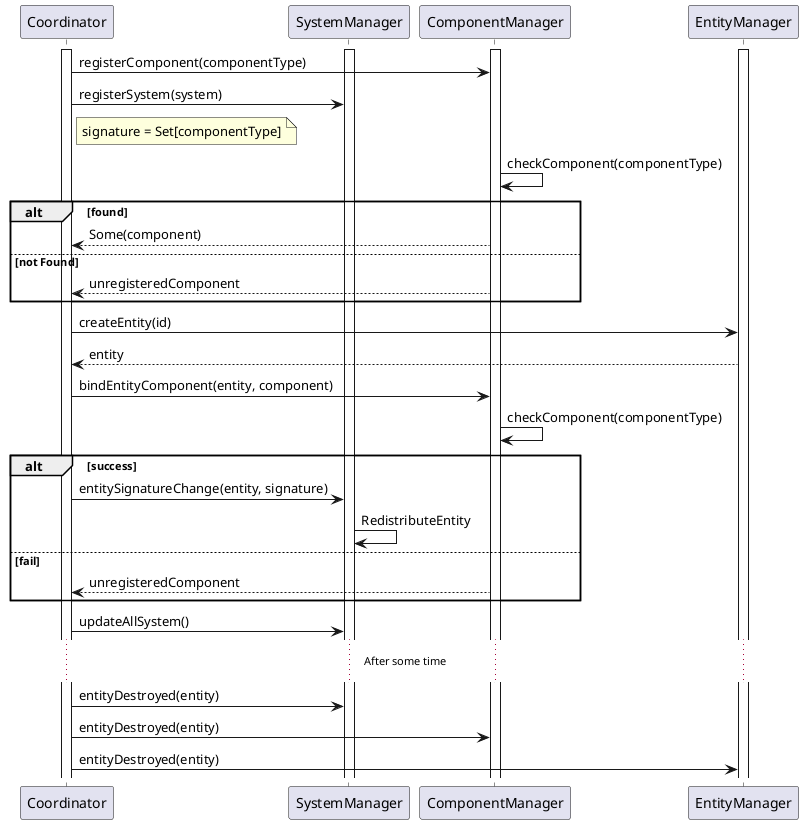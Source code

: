 @startuml sequenceECS

    participant "Coordinator" as Coordinator
    participant "SystemManager" as SystemManager
    participant "ComponentManager" as ComponentManager
    participant "EntityManager" as EntityManager

    activate Coordinator
    activate SystemManager
    activate ComponentManager
    activate EntityManager


    Coordinator -> ComponentManager : registerComponent(componentType)

    Coordinator -> SystemManager : registerSystem(system)

    note right of Coordinator: signature = Set[componentType]

    ComponentManager -> ComponentManager : checkComponent(componentType)
    alt found
      ComponentManager -->Coordinator : Some(component)
    else not Found
      ComponentManager -->Coordinator : unregisteredComponent
    end

    Coordinator -> EntityManager : createEntity(id)
    EntityManager -->  Coordinator : entity
    Coordinator -> ComponentManager : bindEntityComponent(entity, component)
    ComponentManager -> ComponentManager : checkComponent(componentType)

    alt success 
      Coordinator -> SystemManager : entitySignatureChange(entity, signature)
      SystemManager -> SystemManager : RedistributeEntity
    else fail
      ComponentManager --> Coordinator : unregisteredComponent
    end

    Coordinator -> SystemManager : updateAllSystem()
    ...After some time...
    Coordinator -> SystemManager : entityDestroyed(entity)
    Coordinator -> ComponentManager : entityDestroyed(entity)
    Coordinator -> EntityManager : entityDestroyed(entity)

@enduml